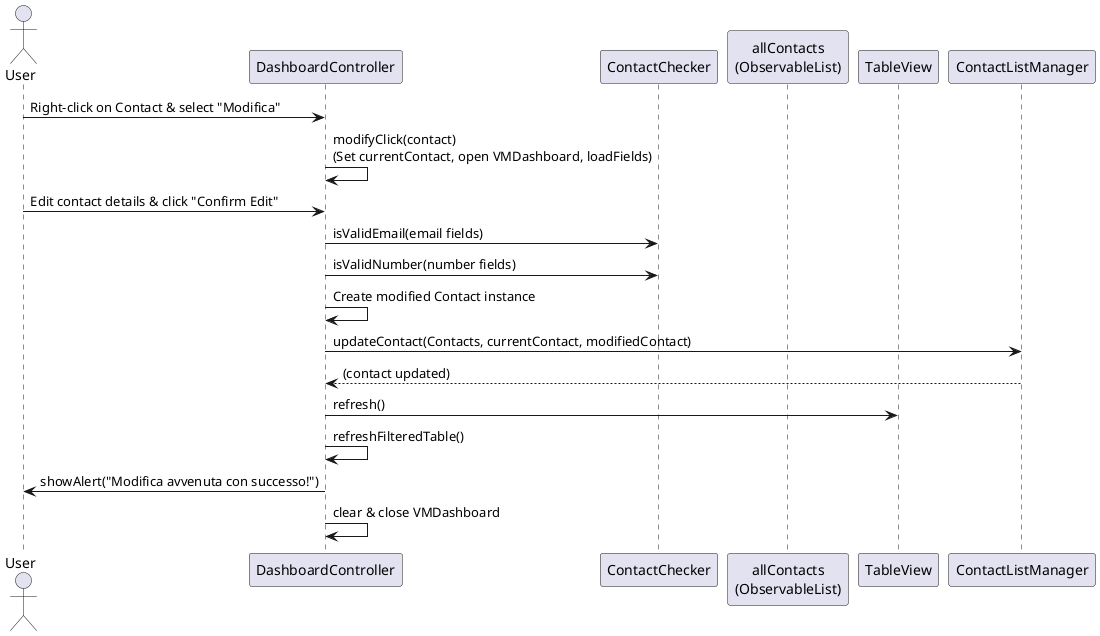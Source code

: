 @startuml
actor User
participant DashboardController
participant ContactChecker
participant "allContacts\n(ObservableList)" as Contacts
participant TableView
participant ContactListManager

User -> DashboardController: Right-click on Contact & select "Modifica"
DashboardController -> DashboardController: modifyClick(contact)\n(Set currentContact, open VMDashboard, loadFields)
User -> DashboardController: Edit contact details & click "Confirm Edit"
DashboardController -> ContactChecker: isValidEmail(email fields)
DashboardController -> ContactChecker: isValidNumber(number fields)
DashboardController -> DashboardController: Create modified Contact instance
DashboardController -> ContactListManager: updateContact(Contacts, currentContact, modifiedContact)
ContactListManager --> DashboardController: (contact updated)
DashboardController -> TableView: refresh()
DashboardController -> DashboardController: refreshFilteredTable()
DashboardController -> User: showAlert("Modifica avvenuta con successo!")
DashboardController -> DashboardController: clear & close VMDashboard
@enduml